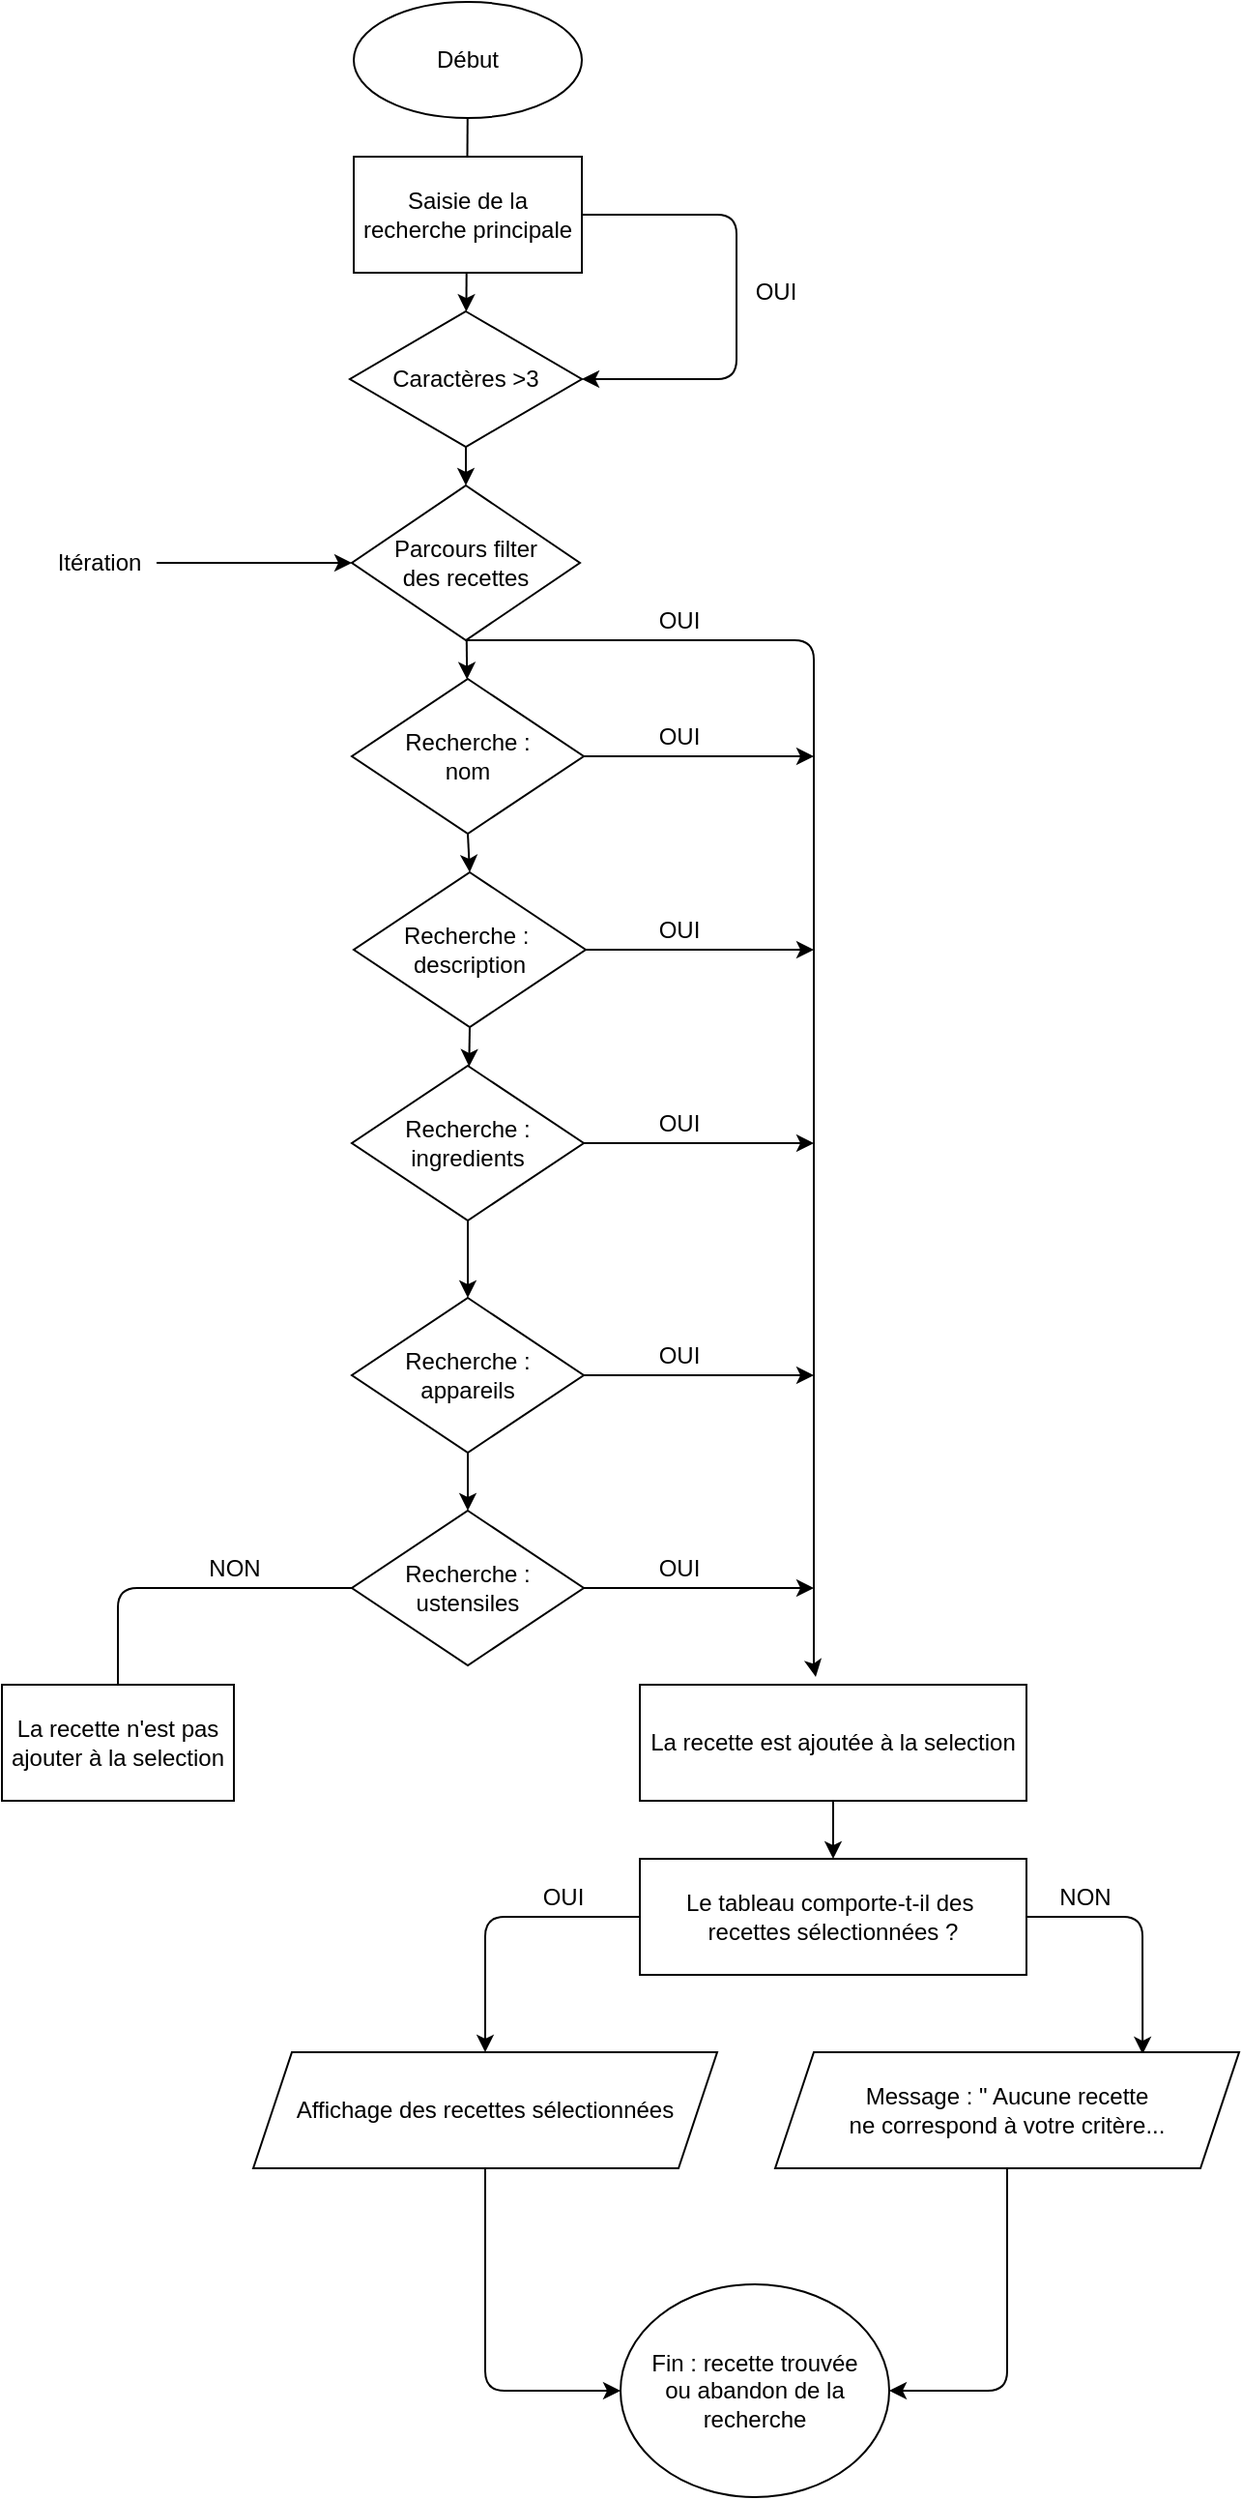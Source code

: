 <mxfile>
    <diagram id="AasLiBzB_ZhptHD53hoM" name="Page-1">
        <mxGraphModel dx="1243" dy="782" grid="1" gridSize="10" guides="1" tooltips="1" connect="1" arrows="1" fold="1" page="1" pageScale="1" pageWidth="827" pageHeight="1169" math="0" shadow="0">
            <root>
                <mxCell id="1xAknrsnmkyv6gJPhe-h-0"/>
                <mxCell id="1xAknrsnmkyv6gJPhe-h-1" parent="1xAknrsnmkyv6gJPhe-h-0"/>
                <mxCell id="0os1_4NHSH444q40NuUL-3" value="" style="edgeStyle=none;html=1;" parent="1xAknrsnmkyv6gJPhe-h-1" source="1xAknrsnmkyv6gJPhe-h-3" target="1xAknrsnmkyv6gJPhe-h-6" edge="1">
                    <mxGeometry relative="1" as="geometry"/>
                </mxCell>
                <mxCell id="1xAknrsnmkyv6gJPhe-h-3" value="Début" style="ellipse;whiteSpace=wrap;html=1;" parent="1xAknrsnmkyv6gJPhe-h-1" vertex="1">
                    <mxGeometry x="362" width="118" height="60" as="geometry"/>
                </mxCell>
                <mxCell id="0" style="edgeStyle=none;html=1;exitX=1;exitY=0.5;exitDx=0;exitDy=0;entryX=1;entryY=0.5;entryDx=0;entryDy=0;" parent="1xAknrsnmkyv6gJPhe-h-1" source="1xAknrsnmkyv6gJPhe-h-4" target="1xAknrsnmkyv6gJPhe-h-6" edge="1">
                    <mxGeometry relative="1" as="geometry">
                        <mxPoint x="560" y="200" as="targetPoint"/>
                        <Array as="points">
                            <mxPoint x="560" y="110"/>
                            <mxPoint x="560" y="195"/>
                        </Array>
                    </mxGeometry>
                </mxCell>
                <mxCell id="1xAknrsnmkyv6gJPhe-h-4" value="Saisie de la recherche principale" style="whiteSpace=wrap;html=1;" parent="1xAknrsnmkyv6gJPhe-h-1" vertex="1">
                    <mxGeometry x="362" y="80" width="118" height="60" as="geometry"/>
                </mxCell>
                <mxCell id="0os1_4NHSH444q40NuUL-42" style="edgeStyle=none;html=1;exitX=0.5;exitY=1;exitDx=0;exitDy=0;entryX=0.5;entryY=0;entryDx=0;entryDy=0;" parent="1xAknrsnmkyv6gJPhe-h-1" source="1xAknrsnmkyv6gJPhe-h-6" target="4k3OMASiweBsz_aq2RVH-2" edge="1">
                    <mxGeometry relative="1" as="geometry"/>
                </mxCell>
                <mxCell id="1xAknrsnmkyv6gJPhe-h-6" value="Caractères &amp;gt;3" style="rhombus;whiteSpace=wrap;html=1;" parent="1xAknrsnmkyv6gJPhe-h-1" vertex="1">
                    <mxGeometry x="360" y="160" width="120" height="70" as="geometry"/>
                </mxCell>
                <mxCell id="0os1_4NHSH444q40NuUL-27" value="" style="edgeStyle=none;html=1;" parent="1xAknrsnmkyv6gJPhe-h-1" source="4k3OMASiweBsz_aq2RVH-2" target="0os1_4NHSH444q40NuUL-26" edge="1">
                    <mxGeometry relative="1" as="geometry"/>
                </mxCell>
                <mxCell id="4k3OMASiweBsz_aq2RVH-2" value="Parcours filter&lt;br&gt;des recettes" style="rhombus;whiteSpace=wrap;html=1;" parent="1xAknrsnmkyv6gJPhe-h-1" vertex="1">
                    <mxGeometry x="361" y="250" width="118" height="80" as="geometry"/>
                </mxCell>
                <mxCell id="0os1_4NHSH444q40NuUL-17" value="OUI" style="text;html=1;align=center;verticalAlign=middle;resizable=0;points=[];autosize=1;strokeColor=none;fillColor=none;" parent="1xAknrsnmkyv6gJPhe-h-1" vertex="1">
                    <mxGeometry x="560" y="140" width="40" height="20" as="geometry"/>
                </mxCell>
                <mxCell id="0os1_4NHSH444q40NuUL-56" style="edgeStyle=none;html=1;exitX=0.5;exitY=1;exitDx=0;exitDy=0;entryX=0.455;entryY=-0.067;entryDx=0;entryDy=0;entryPerimeter=0;" parent="1xAknrsnmkyv6gJPhe-h-1" source="4k3OMASiweBsz_aq2RVH-2" target="0os1_4NHSH444q40NuUL-38" edge="1">
                    <mxGeometry relative="1" as="geometry">
                        <mxPoint x="600" y="890" as="targetPoint"/>
                        <Array as="points">
                            <mxPoint x="600" y="330"/>
                            <mxPoint x="600" y="860"/>
                        </Array>
                    </mxGeometry>
                </mxCell>
                <mxCell id="1" style="edgeStyle=none;html=1;exitX=0.5;exitY=1;exitDx=0;exitDy=0;entryX=0.5;entryY=0;entryDx=0;entryDy=0;" parent="1xAknrsnmkyv6gJPhe-h-1" source="0os1_4NHSH444q40NuUL-26" target="0os1_4NHSH444q40NuUL-28" edge="1">
                    <mxGeometry relative="1" as="geometry"/>
                </mxCell>
                <mxCell id="6" style="edgeStyle=none;html=1;exitX=1;exitY=0.5;exitDx=0;exitDy=0;" edge="1" parent="1xAknrsnmkyv6gJPhe-h-1" source="0os1_4NHSH444q40NuUL-26">
                    <mxGeometry relative="1" as="geometry">
                        <mxPoint x="600" y="390" as="targetPoint"/>
                    </mxGeometry>
                </mxCell>
                <mxCell id="0os1_4NHSH444q40NuUL-26" value="Recherche :&lt;br&gt;nom" style="rhombus;whiteSpace=wrap;html=1;" parent="1xAknrsnmkyv6gJPhe-h-1" vertex="1">
                    <mxGeometry x="361" y="350" width="120" height="80" as="geometry"/>
                </mxCell>
                <mxCell id="0os1_4NHSH444q40NuUL-57" style="edgeStyle=none;html=1;exitX=1;exitY=0.5;exitDx=0;exitDy=0;" parent="1xAknrsnmkyv6gJPhe-h-1" source="0os1_4NHSH444q40NuUL-28" edge="1">
                    <mxGeometry relative="1" as="geometry">
                        <mxPoint x="600" y="490" as="targetPoint"/>
                    </mxGeometry>
                </mxCell>
                <mxCell id="2" style="edgeStyle=none;html=1;exitX=0.5;exitY=1;exitDx=0;exitDy=0;" parent="1xAknrsnmkyv6gJPhe-h-1" source="0os1_4NHSH444q40NuUL-28" target="0os1_4NHSH444q40NuUL-32" edge="1">
                    <mxGeometry relative="1" as="geometry"/>
                </mxCell>
                <mxCell id="0os1_4NHSH444q40NuUL-28" value="Recherche :&amp;nbsp;&lt;br&gt;description" style="rhombus;whiteSpace=wrap;html=1;" parent="1xAknrsnmkyv6gJPhe-h-1" vertex="1">
                    <mxGeometry x="362" y="450" width="120" height="80" as="geometry"/>
                </mxCell>
                <mxCell id="0os1_4NHSH444q40NuUL-58" style="edgeStyle=none;html=1;exitX=1;exitY=0.5;exitDx=0;exitDy=0;" parent="1xAknrsnmkyv6gJPhe-h-1" source="0os1_4NHSH444q40NuUL-32" edge="1">
                    <mxGeometry relative="1" as="geometry">
                        <mxPoint x="600" y="590" as="targetPoint"/>
                    </mxGeometry>
                </mxCell>
                <mxCell id="3" style="edgeStyle=none;html=1;exitX=0.5;exitY=1;exitDx=0;exitDy=0;entryX=0.5;entryY=0;entryDx=0;entryDy=0;" parent="1xAknrsnmkyv6gJPhe-h-1" source="0os1_4NHSH444q40NuUL-32" target="0os1_4NHSH444q40NuUL-34" edge="1">
                    <mxGeometry relative="1" as="geometry"/>
                </mxCell>
                <mxCell id="0os1_4NHSH444q40NuUL-32" value="Recherche :&lt;br&gt;ingredients" style="rhombus;whiteSpace=wrap;html=1;" parent="1xAknrsnmkyv6gJPhe-h-1" vertex="1">
                    <mxGeometry x="361" y="550" width="120" height="80" as="geometry"/>
                </mxCell>
                <mxCell id="0os1_4NHSH444q40NuUL-59" style="edgeStyle=none;html=1;exitX=1;exitY=0.5;exitDx=0;exitDy=0;" parent="1xAknrsnmkyv6gJPhe-h-1" source="0os1_4NHSH444q40NuUL-34" edge="1">
                    <mxGeometry relative="1" as="geometry">
                        <mxPoint x="600" y="710" as="targetPoint"/>
                    </mxGeometry>
                </mxCell>
                <mxCell id="4" style="edgeStyle=none;html=1;exitX=0.5;exitY=1;exitDx=0;exitDy=0;" parent="1xAknrsnmkyv6gJPhe-h-1" source="0os1_4NHSH444q40NuUL-34" target="0os1_4NHSH444q40NuUL-36" edge="1">
                    <mxGeometry relative="1" as="geometry"/>
                </mxCell>
                <mxCell id="0os1_4NHSH444q40NuUL-34" value="Recherche :&lt;br&gt;appareils" style="rhombus;whiteSpace=wrap;html=1;" parent="1xAknrsnmkyv6gJPhe-h-1" vertex="1">
                    <mxGeometry x="361" y="670" width="120" height="80" as="geometry"/>
                </mxCell>
                <mxCell id="0os1_4NHSH444q40NuUL-60" style="edgeStyle=none;html=1;exitX=1;exitY=0.5;exitDx=0;exitDy=0;" parent="1xAknrsnmkyv6gJPhe-h-1" source="0os1_4NHSH444q40NuUL-36" edge="1">
                    <mxGeometry relative="1" as="geometry">
                        <mxPoint x="600" y="820" as="targetPoint"/>
                    </mxGeometry>
                </mxCell>
                <mxCell id="11" style="edgeStyle=none;html=1;exitX=0;exitY=0.5;exitDx=0;exitDy=0;" edge="1" parent="1xAknrsnmkyv6gJPhe-h-1" source="0os1_4NHSH444q40NuUL-36">
                    <mxGeometry relative="1" as="geometry">
                        <mxPoint x="240" y="880" as="targetPoint"/>
                        <Array as="points">
                            <mxPoint x="240" y="820"/>
                        </Array>
                    </mxGeometry>
                </mxCell>
                <mxCell id="0os1_4NHSH444q40NuUL-36" value="Recherche :&lt;br&gt;ustensiles" style="rhombus;whiteSpace=wrap;html=1;" parent="1xAknrsnmkyv6gJPhe-h-1" vertex="1">
                    <mxGeometry x="361" y="780" width="120" height="80" as="geometry"/>
                </mxCell>
                <mxCell id="16" value="" style="edgeStyle=none;html=1;" edge="1" parent="1xAknrsnmkyv6gJPhe-h-1" source="0os1_4NHSH444q40NuUL-38" target="15">
                    <mxGeometry relative="1" as="geometry"/>
                </mxCell>
                <mxCell id="0os1_4NHSH444q40NuUL-38" value="La recette est ajoutée à la selection" style="whiteSpace=wrap;html=1;" parent="1xAknrsnmkyv6gJPhe-h-1" vertex="1">
                    <mxGeometry x="510" y="870" width="200" height="60" as="geometry"/>
                </mxCell>
                <mxCell id="0os1_4NHSH444q40NuUL-41" value="Fin : recette trouvée&lt;br&gt;ou abandon de la recherche" style="ellipse;whiteSpace=wrap;html=1;" parent="1xAknrsnmkyv6gJPhe-h-1" vertex="1">
                    <mxGeometry x="500" y="1180" width="139" height="110" as="geometry"/>
                </mxCell>
                <mxCell id="5" style="edgeStyle=none;html=1;entryX=0;entryY=0.5;entryDx=0;entryDy=0;" parent="1xAknrsnmkyv6gJPhe-h-1" source="0os1_4NHSH444q40NuUL-54" target="4k3OMASiweBsz_aq2RVH-2" edge="1">
                    <mxGeometry relative="1" as="geometry"/>
                </mxCell>
                <mxCell id="0os1_4NHSH444q40NuUL-54" value="Itération" style="text;html=1;align=center;verticalAlign=middle;resizable=0;points=[];autosize=1;strokeColor=none;fillColor=none;" parent="1xAknrsnmkyv6gJPhe-h-1" vertex="1">
                    <mxGeometry x="200" y="280" width="60" height="20" as="geometry"/>
                </mxCell>
                <mxCell id="0os1_4NHSH444q40NuUL-61" value="OUI" style="text;html=1;align=center;verticalAlign=middle;resizable=0;points=[];autosize=1;strokeColor=none;fillColor=none;" parent="1xAknrsnmkyv6gJPhe-h-1" vertex="1">
                    <mxGeometry x="510" y="310" width="40" height="20" as="geometry"/>
                </mxCell>
                <mxCell id="0os1_4NHSH444q40NuUL-62" value="OUI" style="text;html=1;align=center;verticalAlign=middle;resizable=0;points=[];autosize=1;strokeColor=none;fillColor=none;" parent="1xAknrsnmkyv6gJPhe-h-1" vertex="1">
                    <mxGeometry x="510" y="470" width="40" height="20" as="geometry"/>
                </mxCell>
                <mxCell id="0os1_4NHSH444q40NuUL-64" value="OUI" style="text;html=1;align=center;verticalAlign=middle;resizable=0;points=[];autosize=1;strokeColor=none;fillColor=none;" parent="1xAknrsnmkyv6gJPhe-h-1" vertex="1">
                    <mxGeometry x="510" y="570" width="40" height="20" as="geometry"/>
                </mxCell>
                <mxCell id="0os1_4NHSH444q40NuUL-65" value="OUI" style="text;html=1;align=center;verticalAlign=middle;resizable=0;points=[];autosize=1;strokeColor=none;fillColor=none;" parent="1xAknrsnmkyv6gJPhe-h-1" vertex="1">
                    <mxGeometry x="510" y="690" width="40" height="20" as="geometry"/>
                </mxCell>
                <mxCell id="0os1_4NHSH444q40NuUL-66" value="OUI" style="text;html=1;align=center;verticalAlign=middle;resizable=0;points=[];autosize=1;strokeColor=none;fillColor=none;" parent="1xAknrsnmkyv6gJPhe-h-1" vertex="1">
                    <mxGeometry x="510" y="800" width="40" height="20" as="geometry"/>
                </mxCell>
                <mxCell id="7" value="OUI" style="text;html=1;align=center;verticalAlign=middle;resizable=0;points=[];autosize=1;strokeColor=none;fillColor=none;" vertex="1" parent="1xAknrsnmkyv6gJPhe-h-1">
                    <mxGeometry x="510" y="370" width="40" height="20" as="geometry"/>
                </mxCell>
                <mxCell id="10" value="" style="edgeStyle=none;html=1;entryX=0.5;entryY=0;entryDx=0;entryDy=0;endArrow=none;" edge="1" parent="1xAknrsnmkyv6gJPhe-h-1">
                    <mxGeometry relative="1" as="geometry">
                        <mxPoint x="420" y="1080" as="sourcePoint"/>
                        <mxPoint x="421" y="1080" as="targetPoint"/>
                    </mxGeometry>
                </mxCell>
                <mxCell id="12" value="NON" style="text;html=1;align=center;verticalAlign=middle;resizable=0;points=[];autosize=1;strokeColor=none;fillColor=none;" vertex="1" parent="1xAknrsnmkyv6gJPhe-h-1">
                    <mxGeometry x="280" y="800" width="40" height="20" as="geometry"/>
                </mxCell>
                <mxCell id="13" value="La recette n'est pas ajouter à la selection" style="whiteSpace=wrap;html=1;" vertex="1" parent="1xAknrsnmkyv6gJPhe-h-1">
                    <mxGeometry x="180" y="870" width="120" height="60" as="geometry"/>
                </mxCell>
                <mxCell id="19" style="edgeStyle=none;html=1;exitX=1;exitY=0.5;exitDx=0;exitDy=0;entryX=0.792;entryY=0.017;entryDx=0;entryDy=0;entryPerimeter=0;" edge="1" parent="1xAknrsnmkyv6gJPhe-h-1" source="15" target="21">
                    <mxGeometry relative="1" as="geometry">
                        <mxPoint x="770" y="1050" as="targetPoint"/>
                        <Array as="points">
                            <mxPoint x="770" y="990"/>
                        </Array>
                    </mxGeometry>
                </mxCell>
                <mxCell id="24" style="edgeStyle=none;html=1;exitX=0;exitY=0.5;exitDx=0;exitDy=0;entryX=0.5;entryY=0;entryDx=0;entryDy=0;" edge="1" parent="1xAknrsnmkyv6gJPhe-h-1" source="15" target="23">
                    <mxGeometry relative="1" as="geometry">
                        <Array as="points">
                            <mxPoint x="430" y="990"/>
                        </Array>
                    </mxGeometry>
                </mxCell>
                <mxCell id="15" value="Le tableau comporte-t-il des&amp;nbsp;&lt;br&gt;recettes sélectionnées ?" style="whiteSpace=wrap;html=1;" vertex="1" parent="1xAknrsnmkyv6gJPhe-h-1">
                    <mxGeometry x="510" y="960" width="200" height="60" as="geometry"/>
                </mxCell>
                <mxCell id="20" value="NON" style="text;html=1;align=center;verticalAlign=middle;resizable=0;points=[];autosize=1;strokeColor=none;fillColor=none;" vertex="1" parent="1xAknrsnmkyv6gJPhe-h-1">
                    <mxGeometry x="720" y="970" width="40" height="20" as="geometry"/>
                </mxCell>
                <mxCell id="26" style="edgeStyle=none;html=1;exitX=0.5;exitY=1;exitDx=0;exitDy=0;entryX=1;entryY=0.5;entryDx=0;entryDy=0;" edge="1" parent="1xAknrsnmkyv6gJPhe-h-1" source="21" target="0os1_4NHSH444q40NuUL-41">
                    <mxGeometry relative="1" as="geometry">
                        <Array as="points">
                            <mxPoint x="700" y="1235"/>
                        </Array>
                    </mxGeometry>
                </mxCell>
                <mxCell id="21" value="&amp;nbsp;Message : &quot; Aucune recette&amp;nbsp;&lt;br&gt;ne correspond à votre critère..." style="shape=parallelogram;perimeter=parallelogramPerimeter;whiteSpace=wrap;html=1;fixedSize=1;" vertex="1" parent="1xAknrsnmkyv6gJPhe-h-1">
                    <mxGeometry x="580" y="1060" width="240" height="60" as="geometry"/>
                </mxCell>
                <mxCell id="27" style="edgeStyle=none;html=1;exitX=0.5;exitY=1;exitDx=0;exitDy=0;entryX=0;entryY=0.5;entryDx=0;entryDy=0;" edge="1" parent="1xAknrsnmkyv6gJPhe-h-1" source="23" target="0os1_4NHSH444q40NuUL-41">
                    <mxGeometry relative="1" as="geometry">
                        <Array as="points">
                            <mxPoint x="430" y="1235"/>
                        </Array>
                    </mxGeometry>
                </mxCell>
                <mxCell id="23" value="Affichage des recettes sélectionnées" style="shape=parallelogram;perimeter=parallelogramPerimeter;whiteSpace=wrap;html=1;fixedSize=1;" vertex="1" parent="1xAknrsnmkyv6gJPhe-h-1">
                    <mxGeometry x="310" y="1060" width="240" height="60" as="geometry"/>
                </mxCell>
                <mxCell id="25" value="OUI" style="text;html=1;align=center;verticalAlign=middle;resizable=0;points=[];autosize=1;strokeColor=none;fillColor=none;" vertex="1" parent="1xAknrsnmkyv6gJPhe-h-1">
                    <mxGeometry x="450" y="970" width="40" height="20" as="geometry"/>
                </mxCell>
            </root>
        </mxGraphModel>
    </diagram>
</mxfile>